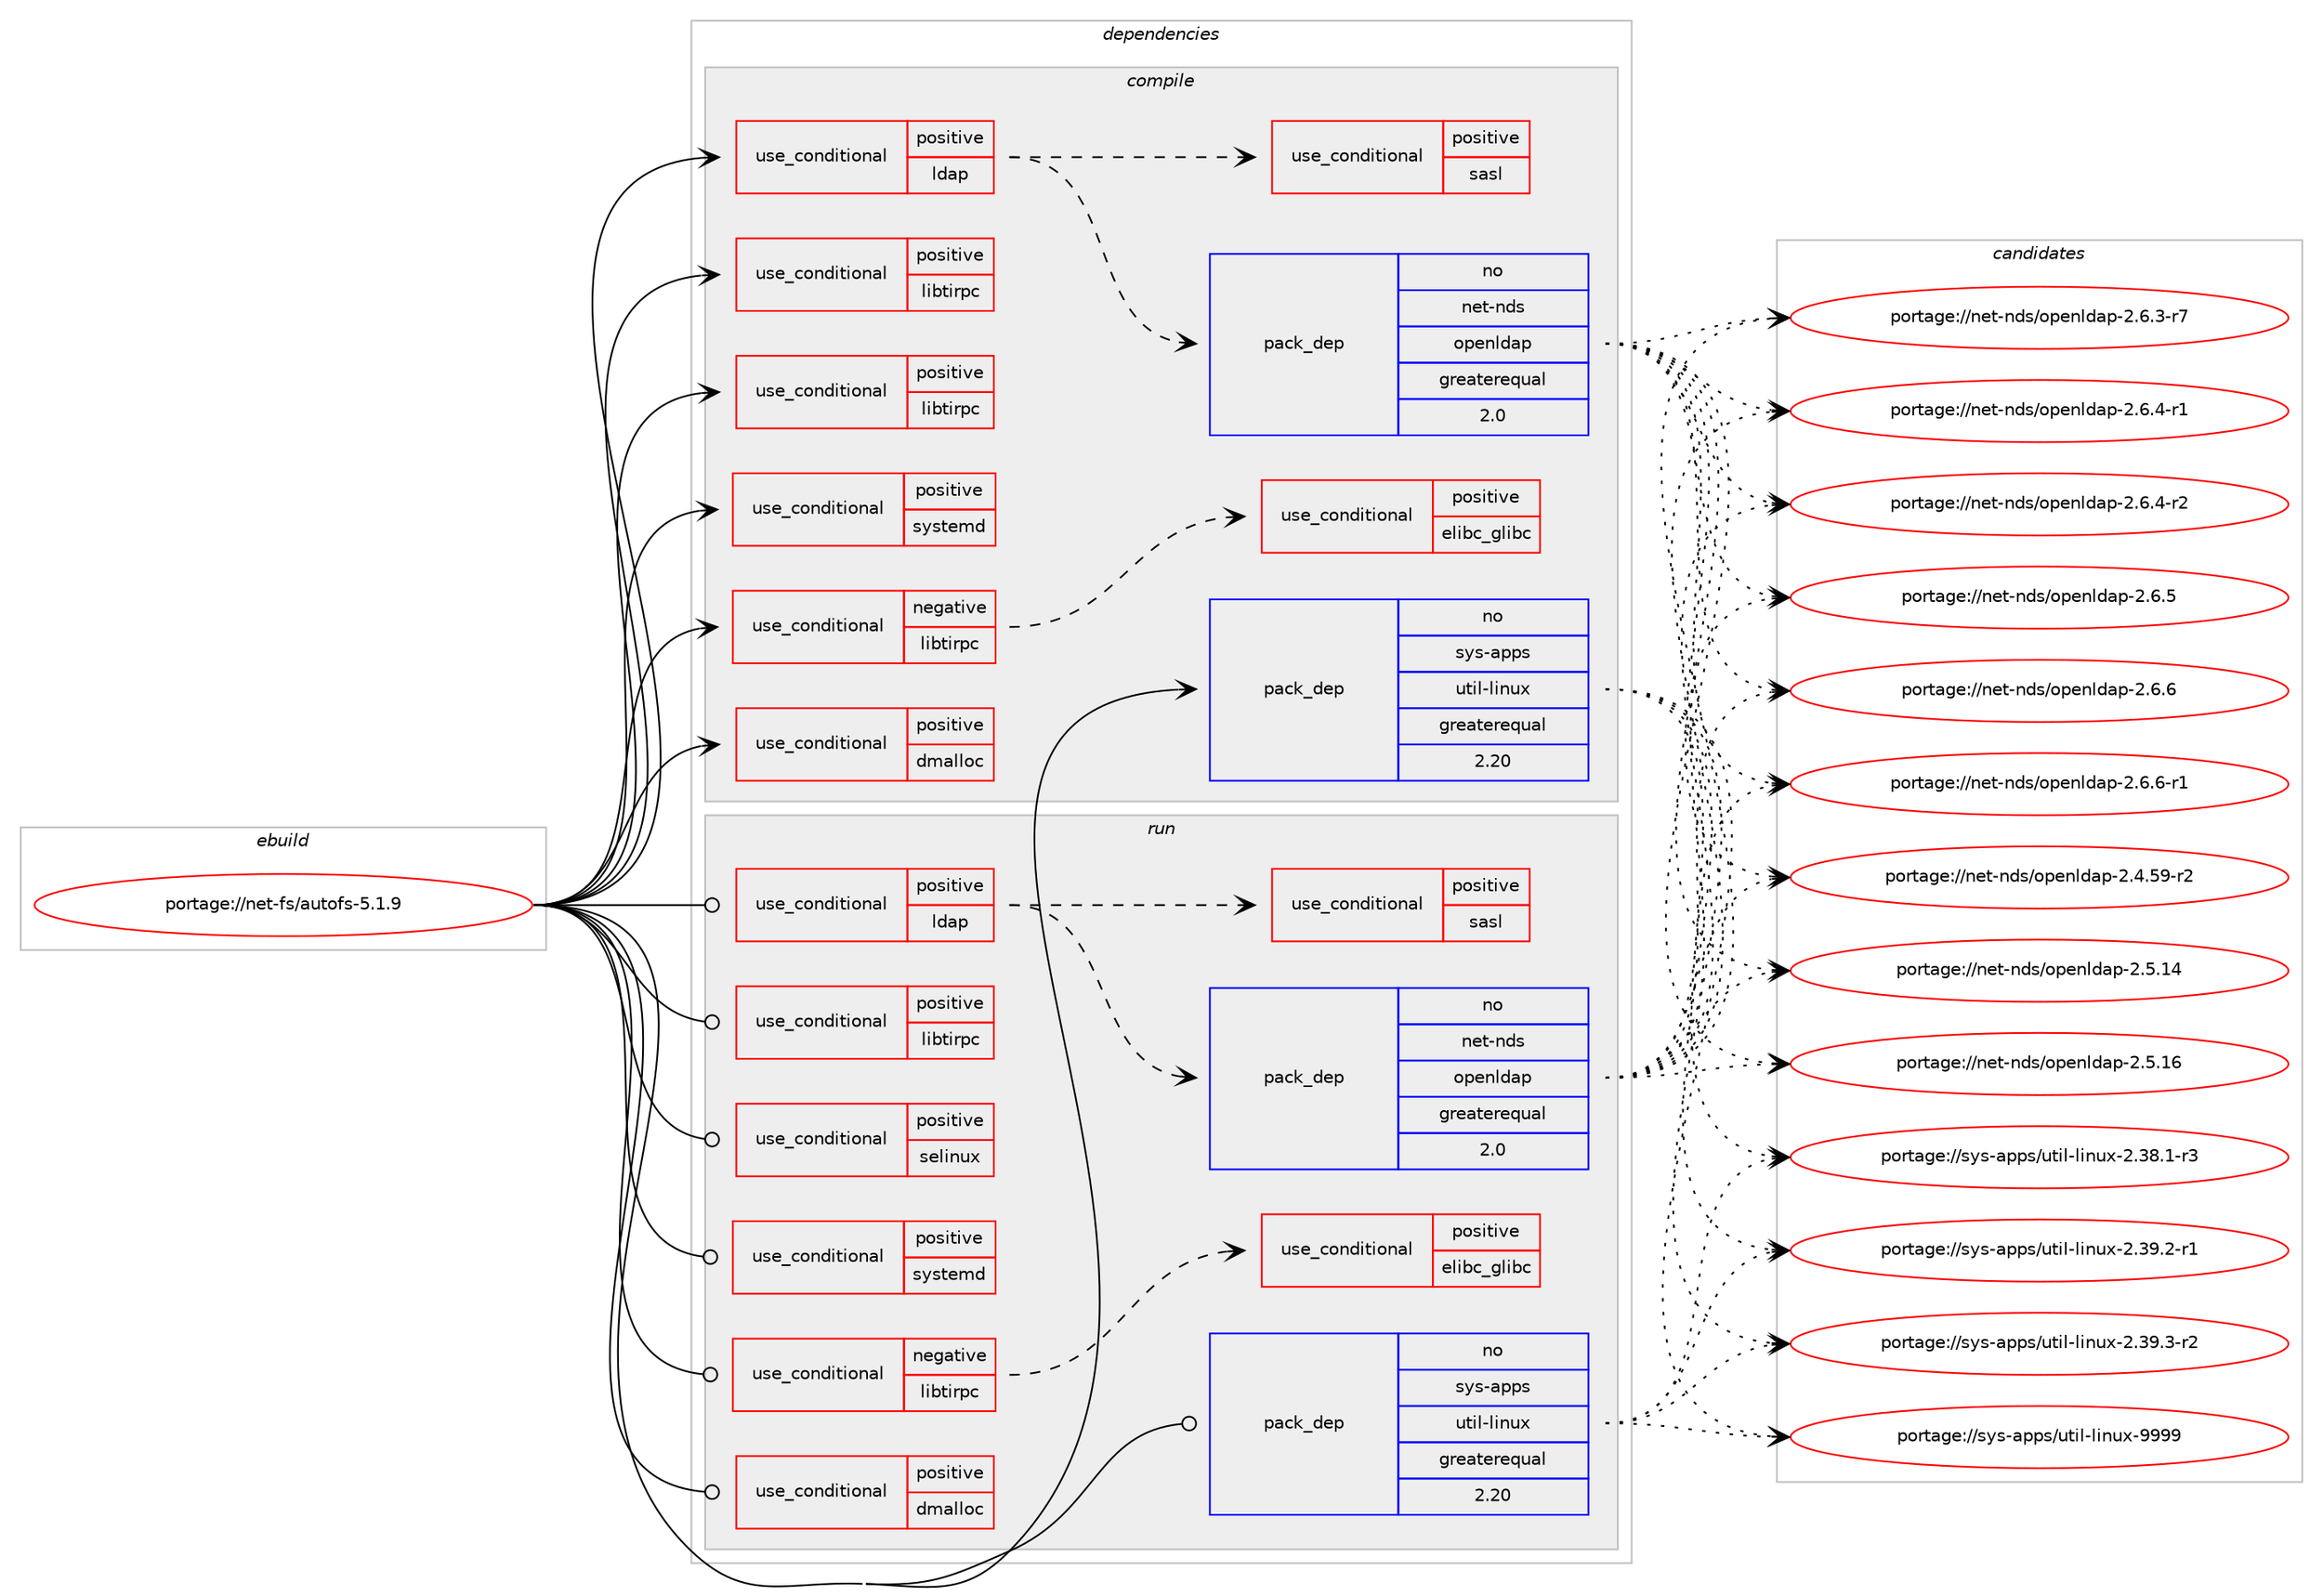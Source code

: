 digraph prolog {

# *************
# Graph options
# *************

newrank=true;
concentrate=true;
compound=true;
graph [rankdir=LR,fontname=Helvetica,fontsize=10,ranksep=1.5];#, ranksep=2.5, nodesep=0.2];
edge  [arrowhead=vee];
node  [fontname=Helvetica,fontsize=10];

# **********
# The ebuild
# **********

subgraph cluster_leftcol {
color=gray;
rank=same;
label=<<i>ebuild</i>>;
id [label="portage://net-fs/autofs-5.1.9", color=red, width=4, href="../net-fs/autofs-5.1.9.svg"];
}

# ****************
# The dependencies
# ****************

subgraph cluster_midcol {
color=gray;
label=<<i>dependencies</i>>;
subgraph cluster_compile {
fillcolor="#eeeeee";
style=filled;
label=<<i>compile</i>>;
subgraph cond1831 {
dependency2282 [label=<<TABLE BORDER="0" CELLBORDER="1" CELLSPACING="0" CELLPADDING="4"><TR><TD ROWSPAN="3" CELLPADDING="10">use_conditional</TD></TR><TR><TD>negative</TD></TR><TR><TD>libtirpc</TD></TR></TABLE>>, shape=none, color=red];
subgraph cond1832 {
dependency2283 [label=<<TABLE BORDER="0" CELLBORDER="1" CELLSPACING="0" CELLPADDING="4"><TR><TD ROWSPAN="3" CELLPADDING="10">use_conditional</TD></TR><TR><TD>positive</TD></TR><TR><TD>elibc_glibc</TD></TR></TABLE>>, shape=none, color=red];
# *** BEGIN UNKNOWN DEPENDENCY TYPE (TODO) ***
# dependency2283 -> package_dependency(portage://net-fs/autofs-5.1.9,install,no,sys-libs,glibc,none,[,,],[],[use(enable(rpc),negative)])
# *** END UNKNOWN DEPENDENCY TYPE (TODO) ***

}
dependency2282:e -> dependency2283:w [weight=20,style="dashed",arrowhead="vee"];
}
id:e -> dependency2282:w [weight=20,style="solid",arrowhead="vee"];
subgraph cond1833 {
dependency2284 [label=<<TABLE BORDER="0" CELLBORDER="1" CELLSPACING="0" CELLPADDING="4"><TR><TD ROWSPAN="3" CELLPADDING="10">use_conditional</TD></TR><TR><TD>positive</TD></TR><TR><TD>dmalloc</TD></TR></TABLE>>, shape=none, color=red];
# *** BEGIN UNKNOWN DEPENDENCY TYPE (TODO) ***
# dependency2284 -> package_dependency(portage://net-fs/autofs-5.1.9,install,no,dev-libs,dmalloc,none,[,,],[],[use(enable(threads),none)])
# *** END UNKNOWN DEPENDENCY TYPE (TODO) ***

}
id:e -> dependency2284:w [weight=20,style="solid",arrowhead="vee"];
subgraph cond1834 {
dependency2285 [label=<<TABLE BORDER="0" CELLBORDER="1" CELLSPACING="0" CELLPADDING="4"><TR><TD ROWSPAN="3" CELLPADDING="10">use_conditional</TD></TR><TR><TD>positive</TD></TR><TR><TD>ldap</TD></TR></TABLE>>, shape=none, color=red];
subgraph pack428 {
dependency2286 [label=<<TABLE BORDER="0" CELLBORDER="1" CELLSPACING="0" CELLPADDING="4" WIDTH="220"><TR><TD ROWSPAN="6" CELLPADDING="30">pack_dep</TD></TR><TR><TD WIDTH="110">no</TD></TR><TR><TD>net-nds</TD></TR><TR><TD>openldap</TD></TR><TR><TD>greaterequal</TD></TR><TR><TD>2.0</TD></TR></TABLE>>, shape=none, color=blue];
}
dependency2285:e -> dependency2286:w [weight=20,style="dashed",arrowhead="vee"];
subgraph cond1835 {
dependency2287 [label=<<TABLE BORDER="0" CELLBORDER="1" CELLSPACING="0" CELLPADDING="4"><TR><TD ROWSPAN="3" CELLPADDING="10">use_conditional</TD></TR><TR><TD>positive</TD></TR><TR><TD>sasl</TD></TR></TABLE>>, shape=none, color=red];
# *** BEGIN UNKNOWN DEPENDENCY TYPE (TODO) ***
# dependency2287 -> package_dependency(portage://net-fs/autofs-5.1.9,install,no,dev-libs,cyrus-sasl,none,[,,],[],[])
# *** END UNKNOWN DEPENDENCY TYPE (TODO) ***

# *** BEGIN UNKNOWN DEPENDENCY TYPE (TODO) ***
# dependency2287 -> package_dependency(portage://net-fs/autofs-5.1.9,install,no,dev-libs,libxml2,none,[,,],[],[])
# *** END UNKNOWN DEPENDENCY TYPE (TODO) ***

# *** BEGIN UNKNOWN DEPENDENCY TYPE (TODO) ***
# dependency2287 -> package_dependency(portage://net-fs/autofs-5.1.9,install,no,virtual,krb5,none,[,,],[],[])
# *** END UNKNOWN DEPENDENCY TYPE (TODO) ***

}
dependency2285:e -> dependency2287:w [weight=20,style="dashed",arrowhead="vee"];
}
id:e -> dependency2285:w [weight=20,style="solid",arrowhead="vee"];
subgraph cond1836 {
dependency2288 [label=<<TABLE BORDER="0" CELLBORDER="1" CELLSPACING="0" CELLPADDING="4"><TR><TD ROWSPAN="3" CELLPADDING="10">use_conditional</TD></TR><TR><TD>positive</TD></TR><TR><TD>libtirpc</TD></TR></TABLE>>, shape=none, color=red];
# *** BEGIN UNKNOWN DEPENDENCY TYPE (TODO) ***
# dependency2288 -> package_dependency(portage://net-fs/autofs-5.1.9,install,no,net-libs,libtirpc,none,[,,],any_same_slot,[])
# *** END UNKNOWN DEPENDENCY TYPE (TODO) ***

}
id:e -> dependency2288:w [weight=20,style="solid",arrowhead="vee"];
subgraph cond1837 {
dependency2289 [label=<<TABLE BORDER="0" CELLBORDER="1" CELLSPACING="0" CELLPADDING="4"><TR><TD ROWSPAN="3" CELLPADDING="10">use_conditional</TD></TR><TR><TD>positive</TD></TR><TR><TD>libtirpc</TD></TR></TABLE>>, shape=none, color=red];
# *** BEGIN UNKNOWN DEPENDENCY TYPE (TODO) ***
# dependency2289 -> package_dependency(portage://net-fs/autofs-5.1.9,install,no,net-libs,rpcsvc-proto,none,[,,],[],[])
# *** END UNKNOWN DEPENDENCY TYPE (TODO) ***

}
id:e -> dependency2289:w [weight=20,style="solid",arrowhead="vee"];
subgraph cond1838 {
dependency2290 [label=<<TABLE BORDER="0" CELLBORDER="1" CELLSPACING="0" CELLPADDING="4"><TR><TD ROWSPAN="3" CELLPADDING="10">use_conditional</TD></TR><TR><TD>positive</TD></TR><TR><TD>systemd</TD></TR></TABLE>>, shape=none, color=red];
# *** BEGIN UNKNOWN DEPENDENCY TYPE (TODO) ***
# dependency2290 -> package_dependency(portage://net-fs/autofs-5.1.9,install,no,sys-apps,systemd,none,[,,],[],[])
# *** END UNKNOWN DEPENDENCY TYPE (TODO) ***

}
id:e -> dependency2290:w [weight=20,style="solid",arrowhead="vee"];
# *** BEGIN UNKNOWN DEPENDENCY TYPE (TODO) ***
# id -> package_dependency(portage://net-fs/autofs-5.1.9,install,no,net-libs,libnsl,none,[,,],any_same_slot,[])
# *** END UNKNOWN DEPENDENCY TYPE (TODO) ***

subgraph pack429 {
dependency2291 [label=<<TABLE BORDER="0" CELLBORDER="1" CELLSPACING="0" CELLPADDING="4" WIDTH="220"><TR><TD ROWSPAN="6" CELLPADDING="30">pack_dep</TD></TR><TR><TD WIDTH="110">no</TD></TR><TR><TD>sys-apps</TD></TR><TR><TD>util-linux</TD></TR><TR><TD>greaterequal</TD></TR><TR><TD>2.20</TD></TR></TABLE>>, shape=none, color=blue];
}
id:e -> dependency2291:w [weight=20,style="solid",arrowhead="vee"];
}
subgraph cluster_compileandrun {
fillcolor="#eeeeee";
style=filled;
label=<<i>compile and run</i>>;
}
subgraph cluster_run {
fillcolor="#eeeeee";
style=filled;
label=<<i>run</i>>;
subgraph cond1839 {
dependency2292 [label=<<TABLE BORDER="0" CELLBORDER="1" CELLSPACING="0" CELLPADDING="4"><TR><TD ROWSPAN="3" CELLPADDING="10">use_conditional</TD></TR><TR><TD>negative</TD></TR><TR><TD>libtirpc</TD></TR></TABLE>>, shape=none, color=red];
subgraph cond1840 {
dependency2293 [label=<<TABLE BORDER="0" CELLBORDER="1" CELLSPACING="0" CELLPADDING="4"><TR><TD ROWSPAN="3" CELLPADDING="10">use_conditional</TD></TR><TR><TD>positive</TD></TR><TR><TD>elibc_glibc</TD></TR></TABLE>>, shape=none, color=red];
# *** BEGIN UNKNOWN DEPENDENCY TYPE (TODO) ***
# dependency2293 -> package_dependency(portage://net-fs/autofs-5.1.9,run,no,sys-libs,glibc,none,[,,],[],[use(enable(rpc),negative)])
# *** END UNKNOWN DEPENDENCY TYPE (TODO) ***

}
dependency2292:e -> dependency2293:w [weight=20,style="dashed",arrowhead="vee"];
}
id:e -> dependency2292:w [weight=20,style="solid",arrowhead="odot"];
subgraph cond1841 {
dependency2294 [label=<<TABLE BORDER="0" CELLBORDER="1" CELLSPACING="0" CELLPADDING="4"><TR><TD ROWSPAN="3" CELLPADDING="10">use_conditional</TD></TR><TR><TD>positive</TD></TR><TR><TD>dmalloc</TD></TR></TABLE>>, shape=none, color=red];
# *** BEGIN UNKNOWN DEPENDENCY TYPE (TODO) ***
# dependency2294 -> package_dependency(portage://net-fs/autofs-5.1.9,run,no,dev-libs,dmalloc,none,[,,],[],[use(enable(threads),none)])
# *** END UNKNOWN DEPENDENCY TYPE (TODO) ***

}
id:e -> dependency2294:w [weight=20,style="solid",arrowhead="odot"];
subgraph cond1842 {
dependency2295 [label=<<TABLE BORDER="0" CELLBORDER="1" CELLSPACING="0" CELLPADDING="4"><TR><TD ROWSPAN="3" CELLPADDING="10">use_conditional</TD></TR><TR><TD>positive</TD></TR><TR><TD>ldap</TD></TR></TABLE>>, shape=none, color=red];
subgraph pack430 {
dependency2296 [label=<<TABLE BORDER="0" CELLBORDER="1" CELLSPACING="0" CELLPADDING="4" WIDTH="220"><TR><TD ROWSPAN="6" CELLPADDING="30">pack_dep</TD></TR><TR><TD WIDTH="110">no</TD></TR><TR><TD>net-nds</TD></TR><TR><TD>openldap</TD></TR><TR><TD>greaterequal</TD></TR><TR><TD>2.0</TD></TR></TABLE>>, shape=none, color=blue];
}
dependency2295:e -> dependency2296:w [weight=20,style="dashed",arrowhead="vee"];
subgraph cond1843 {
dependency2297 [label=<<TABLE BORDER="0" CELLBORDER="1" CELLSPACING="0" CELLPADDING="4"><TR><TD ROWSPAN="3" CELLPADDING="10">use_conditional</TD></TR><TR><TD>positive</TD></TR><TR><TD>sasl</TD></TR></TABLE>>, shape=none, color=red];
# *** BEGIN UNKNOWN DEPENDENCY TYPE (TODO) ***
# dependency2297 -> package_dependency(portage://net-fs/autofs-5.1.9,run,no,dev-libs,cyrus-sasl,none,[,,],[],[])
# *** END UNKNOWN DEPENDENCY TYPE (TODO) ***

# *** BEGIN UNKNOWN DEPENDENCY TYPE (TODO) ***
# dependency2297 -> package_dependency(portage://net-fs/autofs-5.1.9,run,no,dev-libs,libxml2,none,[,,],[],[])
# *** END UNKNOWN DEPENDENCY TYPE (TODO) ***

# *** BEGIN UNKNOWN DEPENDENCY TYPE (TODO) ***
# dependency2297 -> package_dependency(portage://net-fs/autofs-5.1.9,run,no,virtual,krb5,none,[,,],[],[])
# *** END UNKNOWN DEPENDENCY TYPE (TODO) ***

}
dependency2295:e -> dependency2297:w [weight=20,style="dashed",arrowhead="vee"];
}
id:e -> dependency2295:w [weight=20,style="solid",arrowhead="odot"];
subgraph cond1844 {
dependency2298 [label=<<TABLE BORDER="0" CELLBORDER="1" CELLSPACING="0" CELLPADDING="4"><TR><TD ROWSPAN="3" CELLPADDING="10">use_conditional</TD></TR><TR><TD>positive</TD></TR><TR><TD>libtirpc</TD></TR></TABLE>>, shape=none, color=red];
# *** BEGIN UNKNOWN DEPENDENCY TYPE (TODO) ***
# dependency2298 -> package_dependency(portage://net-fs/autofs-5.1.9,run,no,net-libs,libtirpc,none,[,,],any_same_slot,[])
# *** END UNKNOWN DEPENDENCY TYPE (TODO) ***

}
id:e -> dependency2298:w [weight=20,style="solid",arrowhead="odot"];
subgraph cond1845 {
dependency2299 [label=<<TABLE BORDER="0" CELLBORDER="1" CELLSPACING="0" CELLPADDING="4"><TR><TD ROWSPAN="3" CELLPADDING="10">use_conditional</TD></TR><TR><TD>positive</TD></TR><TR><TD>selinux</TD></TR></TABLE>>, shape=none, color=red];
# *** BEGIN UNKNOWN DEPENDENCY TYPE (TODO) ***
# dependency2299 -> package_dependency(portage://net-fs/autofs-5.1.9,run,no,sec-policy,selinux-automount,none,[,,],[],[])
# *** END UNKNOWN DEPENDENCY TYPE (TODO) ***

}
id:e -> dependency2299:w [weight=20,style="solid",arrowhead="odot"];
subgraph cond1846 {
dependency2300 [label=<<TABLE BORDER="0" CELLBORDER="1" CELLSPACING="0" CELLPADDING="4"><TR><TD ROWSPAN="3" CELLPADDING="10">use_conditional</TD></TR><TR><TD>positive</TD></TR><TR><TD>systemd</TD></TR></TABLE>>, shape=none, color=red];
# *** BEGIN UNKNOWN DEPENDENCY TYPE (TODO) ***
# dependency2300 -> package_dependency(portage://net-fs/autofs-5.1.9,run,no,sys-apps,systemd,none,[,,],[],[])
# *** END UNKNOWN DEPENDENCY TYPE (TODO) ***

}
id:e -> dependency2300:w [weight=20,style="solid",arrowhead="odot"];
# *** BEGIN UNKNOWN DEPENDENCY TYPE (TODO) ***
# id -> package_dependency(portage://net-fs/autofs-5.1.9,run,no,net-libs,libnsl,none,[,,],any_same_slot,[])
# *** END UNKNOWN DEPENDENCY TYPE (TODO) ***

subgraph pack431 {
dependency2301 [label=<<TABLE BORDER="0" CELLBORDER="1" CELLSPACING="0" CELLPADDING="4" WIDTH="220"><TR><TD ROWSPAN="6" CELLPADDING="30">pack_dep</TD></TR><TR><TD WIDTH="110">no</TD></TR><TR><TD>sys-apps</TD></TR><TR><TD>util-linux</TD></TR><TR><TD>greaterequal</TD></TR><TR><TD>2.20</TD></TR></TABLE>>, shape=none, color=blue];
}
id:e -> dependency2301:w [weight=20,style="solid",arrowhead="odot"];
}
}

# **************
# The candidates
# **************

subgraph cluster_choices {
rank=same;
color=gray;
label=<<i>candidates</i>>;

subgraph choice428 {
color=black;
nodesep=1;
choice110101116451101001154711111210111010810097112455046524653574511450 [label="portage://net-nds/openldap-2.4.59-r2", color=red, width=4,href="../net-nds/openldap-2.4.59-r2.svg"];
choice11010111645110100115471111121011101081009711245504653464952 [label="portage://net-nds/openldap-2.5.14", color=red, width=4,href="../net-nds/openldap-2.5.14.svg"];
choice11010111645110100115471111121011101081009711245504653464954 [label="portage://net-nds/openldap-2.5.16", color=red, width=4,href="../net-nds/openldap-2.5.16.svg"];
choice1101011164511010011547111112101110108100971124550465446514511455 [label="portage://net-nds/openldap-2.6.3-r7", color=red, width=4,href="../net-nds/openldap-2.6.3-r7.svg"];
choice1101011164511010011547111112101110108100971124550465446524511449 [label="portage://net-nds/openldap-2.6.4-r1", color=red, width=4,href="../net-nds/openldap-2.6.4-r1.svg"];
choice1101011164511010011547111112101110108100971124550465446524511450 [label="portage://net-nds/openldap-2.6.4-r2", color=red, width=4,href="../net-nds/openldap-2.6.4-r2.svg"];
choice110101116451101001154711111210111010810097112455046544653 [label="portage://net-nds/openldap-2.6.5", color=red, width=4,href="../net-nds/openldap-2.6.5.svg"];
choice110101116451101001154711111210111010810097112455046544654 [label="portage://net-nds/openldap-2.6.6", color=red, width=4,href="../net-nds/openldap-2.6.6.svg"];
choice1101011164511010011547111112101110108100971124550465446544511449 [label="portage://net-nds/openldap-2.6.6-r1", color=red, width=4,href="../net-nds/openldap-2.6.6-r1.svg"];
dependency2286:e -> choice110101116451101001154711111210111010810097112455046524653574511450:w [style=dotted,weight="100"];
dependency2286:e -> choice11010111645110100115471111121011101081009711245504653464952:w [style=dotted,weight="100"];
dependency2286:e -> choice11010111645110100115471111121011101081009711245504653464954:w [style=dotted,weight="100"];
dependency2286:e -> choice1101011164511010011547111112101110108100971124550465446514511455:w [style=dotted,weight="100"];
dependency2286:e -> choice1101011164511010011547111112101110108100971124550465446524511449:w [style=dotted,weight="100"];
dependency2286:e -> choice1101011164511010011547111112101110108100971124550465446524511450:w [style=dotted,weight="100"];
dependency2286:e -> choice110101116451101001154711111210111010810097112455046544653:w [style=dotted,weight="100"];
dependency2286:e -> choice110101116451101001154711111210111010810097112455046544654:w [style=dotted,weight="100"];
dependency2286:e -> choice1101011164511010011547111112101110108100971124550465446544511449:w [style=dotted,weight="100"];
}
subgraph choice429 {
color=black;
nodesep=1;
choice11512111545971121121154711711610510845108105110117120455046515646494511451 [label="portage://sys-apps/util-linux-2.38.1-r3", color=red, width=4,href="../sys-apps/util-linux-2.38.1-r3.svg"];
choice11512111545971121121154711711610510845108105110117120455046515746504511449 [label="portage://sys-apps/util-linux-2.39.2-r1", color=red, width=4,href="../sys-apps/util-linux-2.39.2-r1.svg"];
choice11512111545971121121154711711610510845108105110117120455046515746514511450 [label="portage://sys-apps/util-linux-2.39.3-r2", color=red, width=4,href="../sys-apps/util-linux-2.39.3-r2.svg"];
choice115121115459711211211547117116105108451081051101171204557575757 [label="portage://sys-apps/util-linux-9999", color=red, width=4,href="../sys-apps/util-linux-9999.svg"];
dependency2291:e -> choice11512111545971121121154711711610510845108105110117120455046515646494511451:w [style=dotted,weight="100"];
dependency2291:e -> choice11512111545971121121154711711610510845108105110117120455046515746504511449:w [style=dotted,weight="100"];
dependency2291:e -> choice11512111545971121121154711711610510845108105110117120455046515746514511450:w [style=dotted,weight="100"];
dependency2291:e -> choice115121115459711211211547117116105108451081051101171204557575757:w [style=dotted,weight="100"];
}
subgraph choice430 {
color=black;
nodesep=1;
choice110101116451101001154711111210111010810097112455046524653574511450 [label="portage://net-nds/openldap-2.4.59-r2", color=red, width=4,href="../net-nds/openldap-2.4.59-r2.svg"];
choice11010111645110100115471111121011101081009711245504653464952 [label="portage://net-nds/openldap-2.5.14", color=red, width=4,href="../net-nds/openldap-2.5.14.svg"];
choice11010111645110100115471111121011101081009711245504653464954 [label="portage://net-nds/openldap-2.5.16", color=red, width=4,href="../net-nds/openldap-2.5.16.svg"];
choice1101011164511010011547111112101110108100971124550465446514511455 [label="portage://net-nds/openldap-2.6.3-r7", color=red, width=4,href="../net-nds/openldap-2.6.3-r7.svg"];
choice1101011164511010011547111112101110108100971124550465446524511449 [label="portage://net-nds/openldap-2.6.4-r1", color=red, width=4,href="../net-nds/openldap-2.6.4-r1.svg"];
choice1101011164511010011547111112101110108100971124550465446524511450 [label="portage://net-nds/openldap-2.6.4-r2", color=red, width=4,href="../net-nds/openldap-2.6.4-r2.svg"];
choice110101116451101001154711111210111010810097112455046544653 [label="portage://net-nds/openldap-2.6.5", color=red, width=4,href="../net-nds/openldap-2.6.5.svg"];
choice110101116451101001154711111210111010810097112455046544654 [label="portage://net-nds/openldap-2.6.6", color=red, width=4,href="../net-nds/openldap-2.6.6.svg"];
choice1101011164511010011547111112101110108100971124550465446544511449 [label="portage://net-nds/openldap-2.6.6-r1", color=red, width=4,href="../net-nds/openldap-2.6.6-r1.svg"];
dependency2296:e -> choice110101116451101001154711111210111010810097112455046524653574511450:w [style=dotted,weight="100"];
dependency2296:e -> choice11010111645110100115471111121011101081009711245504653464952:w [style=dotted,weight="100"];
dependency2296:e -> choice11010111645110100115471111121011101081009711245504653464954:w [style=dotted,weight="100"];
dependency2296:e -> choice1101011164511010011547111112101110108100971124550465446514511455:w [style=dotted,weight="100"];
dependency2296:e -> choice1101011164511010011547111112101110108100971124550465446524511449:w [style=dotted,weight="100"];
dependency2296:e -> choice1101011164511010011547111112101110108100971124550465446524511450:w [style=dotted,weight="100"];
dependency2296:e -> choice110101116451101001154711111210111010810097112455046544653:w [style=dotted,weight="100"];
dependency2296:e -> choice110101116451101001154711111210111010810097112455046544654:w [style=dotted,weight="100"];
dependency2296:e -> choice1101011164511010011547111112101110108100971124550465446544511449:w [style=dotted,weight="100"];
}
subgraph choice431 {
color=black;
nodesep=1;
choice11512111545971121121154711711610510845108105110117120455046515646494511451 [label="portage://sys-apps/util-linux-2.38.1-r3", color=red, width=4,href="../sys-apps/util-linux-2.38.1-r3.svg"];
choice11512111545971121121154711711610510845108105110117120455046515746504511449 [label="portage://sys-apps/util-linux-2.39.2-r1", color=red, width=4,href="../sys-apps/util-linux-2.39.2-r1.svg"];
choice11512111545971121121154711711610510845108105110117120455046515746514511450 [label="portage://sys-apps/util-linux-2.39.3-r2", color=red, width=4,href="../sys-apps/util-linux-2.39.3-r2.svg"];
choice115121115459711211211547117116105108451081051101171204557575757 [label="portage://sys-apps/util-linux-9999", color=red, width=4,href="../sys-apps/util-linux-9999.svg"];
dependency2301:e -> choice11512111545971121121154711711610510845108105110117120455046515646494511451:w [style=dotted,weight="100"];
dependency2301:e -> choice11512111545971121121154711711610510845108105110117120455046515746504511449:w [style=dotted,weight="100"];
dependency2301:e -> choice11512111545971121121154711711610510845108105110117120455046515746514511450:w [style=dotted,weight="100"];
dependency2301:e -> choice115121115459711211211547117116105108451081051101171204557575757:w [style=dotted,weight="100"];
}
}

}
